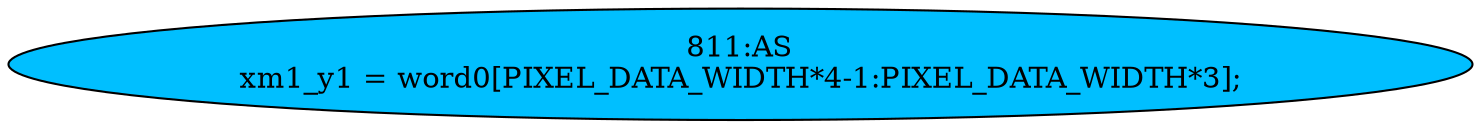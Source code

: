 strict digraph "" {
	node [label="\N"];
	"811:AS"	 [ast="<pyverilog.vparser.ast.Assign object at 0x7f90abda46d0>",
		def_var="['xm1_y1']",
		fillcolor=deepskyblue,
		label="811:AS
xm1_y1 = word0[PIXEL_DATA_WIDTH*4-1:PIXEL_DATA_WIDTH*3];",
		statements="[]",
		style=filled,
		typ=Assign,
		use_var="['word0', 'PIXEL_DATA_WIDTH']"];
}
